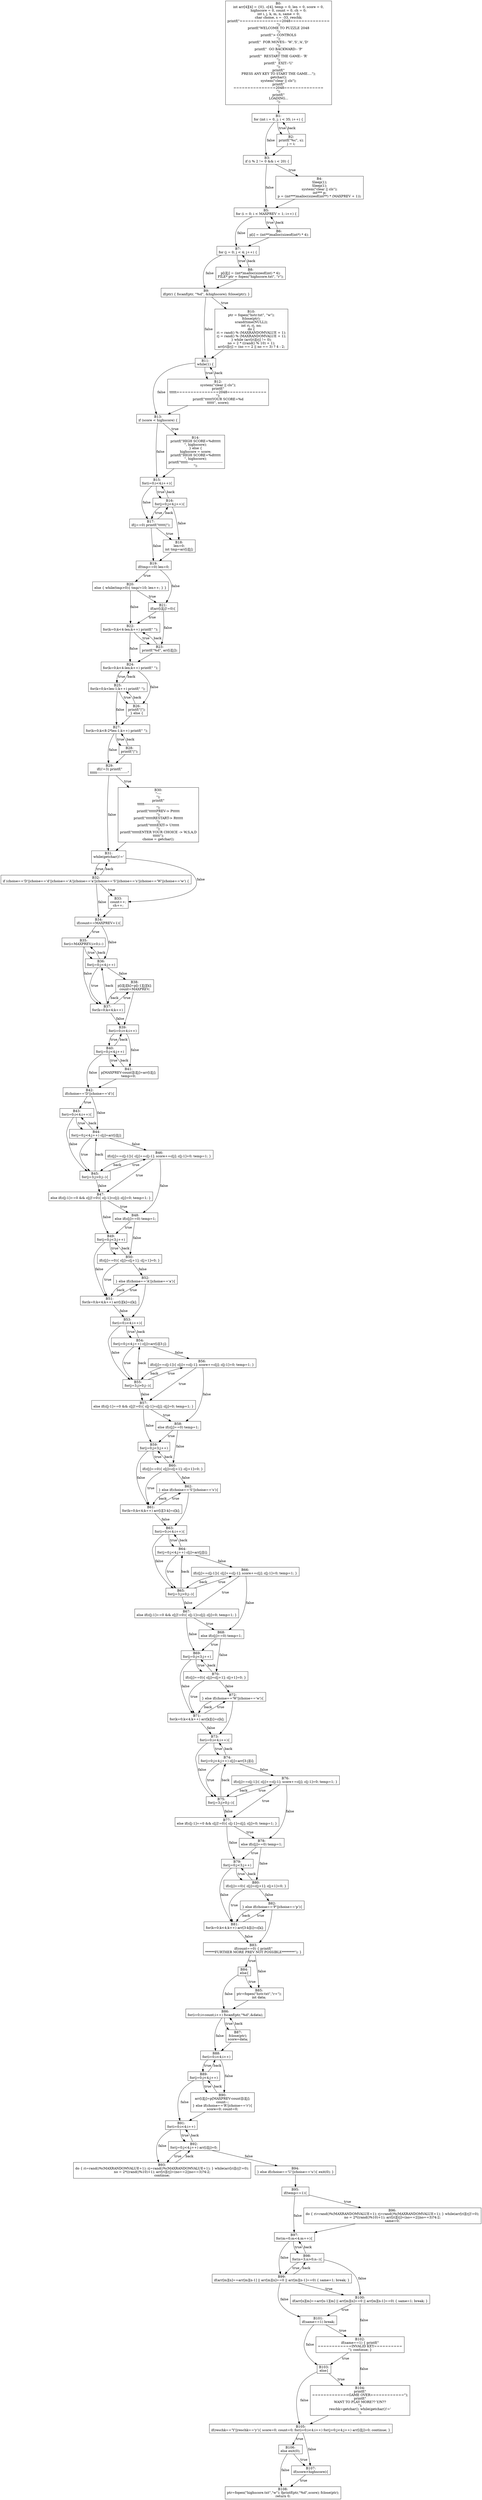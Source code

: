 digraph CFG {
    node [shape=box];
    B0 [label="B0:
int arr[4][4] = {0}, c[4], temp = 0, len = 0, score = 0,
highscore = 0, count = 0, ch = 0;
int i, j, k, m, n, same = 0;
char choise, s = -33, reschk;
printf(\"===============2048==============\n\");
printf(\"WELCOME TO PUZZLE 2048\n\");
printf(\"> CONTROLS\n\");
printf(\"  FOR MOVES:- 'W','S','A','D'\n\");
printf(\"  GO BACKWARD:- 'P'\n\");
printf(\"  RESTART THE GAME:- 'R'\n\");
printf(\"  EXIT:-'U'\n\");
printf(\"\nPRESS ANY KEY TO START THE GAME....\");
getchar();
system(\"clear || cls\");
printf(\"\n===============2048==============\n\");
printf(\"\nLOADING...\n\");"];
    B1 [label="B1:
for (int i = 0, j; i < 35; i++) {"];
    B2 [label="B2:
printf(\"%c\", s);
j = i;"];
    B3 [label="B3:
if (i % 2 != 0 && i < 20) {"];
    B4 [label="B4:
Sleep(1);
Sleep(1);
system(\"clear || cls\");
int*** p;
p = (int***)malloc(sizeof(int**) * (MAXPREV + 1));"];
    B5 [label="B5:
for (i = 0; i < MAXPREV + 1; i++) {"];
    B6 [label="B6:
p[i] = (int**)malloc(sizeof(int*) * 4);"];
    B7 [label="B7:
for (j = 0; j < 4; j++) {"];
    B8 [label="B8:
p[i][j] = (int*)malloc(sizeof(int) * 4);
FILE* ptr = fopen(\"highscore.txt\", \"r\");"];
    B9 [label="B9:
if(ptr) { fscanf(ptr, \"%d\", &highscore); fclose(ptr); }"];
    B10 [label="B10:
ptr = fopen(\"hstr.txt\", \"w\");
fclose(ptr);
srand(time(NULL));
int ri, rj, no;
do {
ri = rand() % (MAXRANDOMVALUE + 1);
rj = rand() % (MAXRANDOMVALUE + 1);
} while (arr[ri][rj] != 0);
no = 2 * ((rand() % 10) + 1);
arr[ri][rj] = (no == 2 || no == 3) ? 4 : 2;"];
    B11 [label="B11:
while(1) {"];
    B12 [label="B12:
system(\"clear || cls\");
printf(\"\n\t\t\t\t\t===============2048==============\n\");
printf(\"\t\t\t\t\tYOUR SCORE=%d\n\t\t\t\t\t\", score);"];
    B13 [label="B13:
if (score < highscore) {"];
    B14 [label="B14:
printf(\"HIGH SCORE=%d\t\t\t\t\t\n\", highscore);
} else {
highscore = score;
printf(\"HIGH SCORE=%d\t\t\t\t\t\n\", highscore);
printf(\"\t\t\t\t\t---------------------------------\n\");"];
    B15 [label="B15:
for(i=0;i<4;i++){"];
    B16 [label="B16:
for(j=0;j<4;j++){"];
    B17 [label="B17:
if(j==0) printf(\"\t\t\t\t\t|\");"];
    B18 [label="B18:
len=0;
int tmp=arr[i][j];"];
    B19 [label="B19:
if(tmp==0) len=0;"];
    B20 [label="B20:
else { while(tmp>0){ tmp/=10; len++; } }"];
    B21 [label="B21:
if(arr[i][j]!=0){"];
    B22 [label="B22:
for(k=0;k<4-len;k++) printf(\" \");"];
    B23 [label="B23:
printf(\"%d\", arr[i][j]);"];
    B24 [label="B24:
for(k=0;k<4-len;k++) printf(\" \");"];
    B25 [label="B25:
for(k=0;k<len-1;k++) printf(\" \");"];
    B26 [label="B26:
printf(\"|\");
} else {"];
    B27 [label="B27:
for(k=0;k<8-2*len-1;k++) printf(\" \");"];
    B28 [label="B28:
printf(\"|\");"];
    B29 [label="B29:
if(i!=3) printf(\"\n\t\t\t\t\t-----------------------------\""];
    B30 [label="B30:
\"----\n\");
printf(\"\n\t\t\t\t\t---------------------------------\n\");
printf(\"\t\t\t\t\tPREV-> P\t\t\t\t\t\n\");
printf(\"\t\t\t\t\tRESTART-> R\t\t\t\t\t\n\");
printf(\"\t\t\t\t\tEXIT-> U\t\t\t\t\t\n\");
printf(\"\t\t\t\t\tENTER YOUR CHOICE -> W,S,A,D\n\t\t\t\t\t\");
choise = getchar();"];
    B31 [label="B31:
while(getchar()!='\n');"];
    B32 [label="B32:
if (choise=='D'||choise=='d'||choise=='A'||choise=='a'||choise=='S'||choise=='s'||choise=='W'||choise=='w') {"];
    B33 [label="B33:
count++;
ch++;"];
    B34 [label="B34:
if(count==MAXPREV+1){"];
    B35 [label="B35:
for(i=MAXPREV;i>0;i--)"];
    B36 [label="B36:
for(j=0;j<4;j++)"];
    B37 [label="B37:
for(k=0;k<4;k++)"];
    B38 [label="B38:
p[i][j][k]=p[i-1][j][k];
count=MAXPREV;"];
    B39 [label="B39:
for(i=0;i<4;i++)"];
    B40 [label="B40:
for(j=0;j<4;j++)"];
    B41 [label="B41:
p[MAXPREV-count][i][j]=arr[i][j];
temp=0;"];
    B42 [label="B42:
if(choise=='D'||choise=='d'){"];
    B43 [label="B43:
for(i=0;i<4;i++){"];
    B44 [label="B44:
for(j=0;j<4;j++) c[j]=arr[i][j];"];
    B45 [label="B45:
for(j=3;j>0;j--){"];
    B46 [label="B46:
if(c[j]==c[j-1]){ c[j]+=c[j-1]; score+=c[j]; c[j-1]=0; temp=1; }"];
    B47 [label="B47:
else if(c[j-1]==0 && c[j]!=0){ c[j-1]=c[j]; c[j]=0; temp=1; }"];
    B48 [label="B48:
else if(c[j]==0) temp=1;"];
    B49 [label="B49:
for(j=0;j<3;j++)"];
    B50 [label="B50:
if(c[j]==0){ c[j]=c[j+1]; c[j+1]=0; }"];
    B51 [label="B51:
for(k=0;k<4;k++) arr[i][k]=c[k];"];
    B52 [label="B52:
} else if(choise=='A'||choise=='a'){"];
    B53 [label="B53:
for(i=0;i<4;i++){"];
    B54 [label="B54:
for(j=0;j<4;j++) c[j]=arr[i][3-j];"];
    B55 [label="B55:
for(j=3;j>0;j--){"];
    B56 [label="B56:
if(c[j]==c[j-1]){ c[j]+=c[j-1]; score+=c[j]; c[j-1]=0; temp=1; }"];
    B57 [label="B57:
else if(c[j-1]==0 && c[j]!=0){ c[j-1]=c[j]; c[j]=0; temp=1; }"];
    B58 [label="B58:
else if(c[j]==0) temp=1;"];
    B59 [label="B59:
for(j=0;j<3;j++)"];
    B60 [label="B60:
if(c[j]==0){ c[j]=c[j+1]; c[j+1]=0; }"];
    B61 [label="B61:
for(k=0;k<4;k++) arr[i][3-k]=c[k];"];
    B62 [label="B62:
} else if(choise=='S'||choise=='s'){"];
    B63 [label="B63:
for(i=0;i<4;i++){"];
    B64 [label="B64:
for(j=0;j<4;j++) c[j]=arr[j][i];"];
    B65 [label="B65:
for(j=3;j>0;j--){"];
    B66 [label="B66:
if(c[j]==c[j-1]){ c[j]+=c[j-1]; score+=c[j]; c[j-1]=0; temp=1; }"];
    B67 [label="B67:
else if(c[j-1]==0 && c[j]!=0){ c[j-1]=c[j]; c[j]=0; temp=1; }"];
    B68 [label="B68:
else if(c[j]==0) temp=1;"];
    B69 [label="B69:
for(j=0;j<3;j++)"];
    B70 [label="B70:
if(c[j]==0){ c[j]=c[j+1]; c[j+1]=0; }"];
    B71 [label="B71:
for(k=0;k<4;k++) arr[k][i]=c[k];"];
    B72 [label="B72:
} else if(choise=='W'||choise=='w'){"];
    B73 [label="B73:
for(i=0;i<4;i++){"];
    B74 [label="B74:
for(j=0;j<4;j++) c[j]=arr[3-j][i];"];
    B75 [label="B75:
for(j=3;j>0;j--){"];
    B76 [label="B76:
if(c[j]==c[j-1]){ c[j]+=c[j-1]; score+=c[j]; c[j-1]=0; temp=1; }"];
    B77 [label="B77:
else if(c[j-1]==0 && c[j]!=0){ c[j-1]=c[j]; c[j]=0; temp=1; }"];
    B78 [label="B78:
else if(c[j]==0) temp=1;"];
    B79 [label="B79:
for(j=0;j<3;j++)"];
    B80 [label="B80:
if(c[j]==0){ c[j]=c[j+1]; c[j+1]=0; }"];
    B81 [label="B81:
for(k=0;k<4;k++) arr[3-k][i]=c[k];"];
    B82 [label="B82:
} else if(choise=='P'||choise=='p'){"];
    B83 [label="B83:
if(count==0) { printf(\"\n******FURTHER MORE PREV NOT POSSIBLE********\"); }"];
    B84 [label="B84:
else{"];
    B85 [label="B85:
ptr=fopen(\"hstr.txt\",\"r+\");
int data;"];
    B86 [label="B86:
for(i=0;i<count;i++) fscanf(ptr,\"%d\",&data);"];
    B87 [label="B87:
fclose(ptr);
score=data;"];
    B88 [label="B88:
for(i=0;i<4;i++)"];
    B89 [label="B89:
for(j=0;j<4;j++)"];
    B90 [label="B90:
arr[i][j]=p[MAXPREV-count][i][j];
count--;
} else if(choise=='R'||choise=='r'){
score=0; count=0;"];
    B91 [label="B91:
for(i=0;i<4;i++)"];
    B92 [label="B92:
for(j=0;j<4;j++) arr[i][j]=0;"];
    B93 [label="B93:
do { ri=rand()%(MAXRANDOMVALUE+1); rj=rand()%(MAXRANDOMVALUE+1); } while(arr[ri][rj]!=0);
no = 2*((rand()%10)+1); arr[ri][rj]=(no==2||no==3)?4:2;
continue;"];
    B94 [label="B94:
} else if(choise=='U'||choise=='u'){ exit(0); }"];
    B95 [label="B95:
if(temp==1){"];
    B96 [label="B96:
do { ri=rand()%(MAXRANDOMVALUE+1); rj=rand()%(MAXRANDOMVALUE+1); } while(arr[ri][rj]!=0);
no = 2*((rand()%10)+1); arr[ri][rj]=(no==2||no==3)?4:2;
same=0;"];
    B97 [label="B97:
for(m=0;m<4;m++){"];
    B98 [label="B98:
for(n=3;n>0;n--){"];
    B99 [label="B99:
if(arr[m][n]==arr[m][n-1] || arr[m][n]==0 || arr[m][n-1]==0) { same=1; break; }"];
    B100 [label="B100:
if(arr[n][m]==arr[n-1][m] || arr[m][n]==0 || arr[m][n-1]==0) { same=1; break; }"];
    B101 [label="B101:
if(same==1) break;"];
    B102 [label="B102:
if(same==1) { printf(\"\n============INVALID KEY==========\n\"); continue; }"];
    B103 [label="B103:
else{"];
    B104 [label="B104:
printf(\"\n=============GAME OVER============\");
printf(\"\nWANT TO PLAY MORE?? Y/N??\n\");
reschk=getchar(); while(getchar()!='\n');"];
    B105 [label="B105:
if(reschk=='Y'||reschk=='y'){ score=0; count=0; for(i=0;i<4;i++) for(j=0;j<4;j++) arr[i][j]=0; continue; }"];
    B106 [label="B106:
else exit(0);"];
    B107 [label="B107:
if(score>highscore){"];
    B108 [label="B108:
ptr=fopen(\"highscore.txt\",\"w\"); fprintf(ptr,\"%d\",score); fclose(ptr);
return 0;"];
    B0 -> B1;
    B1 -> B2 [label="true"];
    B1 -> B3 [label="false"];
    B2 -> B1 [label="back"];
    B2 -> B3;
    B3 -> B4 [label="true"];
    B3 -> B5 [label="false"];
    B4 -> B5;
    B5 -> B6 [label="true"];
    B5 -> B7 [label="false"];
    B6 -> B5 [label="back"];
    B6 -> B7;
    B7 -> B8 [label="true"];
    B7 -> B9 [label="false"];
    B8 -> B7 [label="back"];
    B8 -> B9;
    B9 -> B10 [label="true"];
    B9 -> B11 [label="false"];
    B10 -> B11;
    B11 -> B12 [label="true"];
    B11 -> B13 [label="false"];
    B12 -> B11 [label="back"];
    B12 -> B13;
    B13 -> B14 [label="true"];
    B13 -> B15 [label="false"];
    B14 -> B15;
    B15 -> B16 [label="true"];
    B15 -> B17 [label="false"];
    B16 -> B15 [label="back"];
    B16 -> B17 [label="true"];
    B16 -> B18 [label="false"];
    B17 -> B16 [label="back"];
    B17 -> B18 [label="true"];
    B17 -> B19 [label="false"];
    B18 -> B19;
    B19 -> B20 [label="true"];
    B19 -> B21 [label="false"];
    B20 -> B21 [label="true"];
    B20 -> B22 [label="false"];
    B21 -> B22 [label="true"];
    B21 -> B23 [label="false"];
    B22 -> B23 [label="true"];
    B22 -> B24 [label="false"];
    B23 -> B22 [label="back"];
    B23 -> B24;
    B24 -> B25 [label="true"];
    B24 -> B26 [label="false"];
    B25 -> B24 [label="back"];
    B25 -> B26 [label="true"];
    B25 -> B27 [label="false"];
    B26 -> B25 [label="back"];
    B26 -> B27;
    B27 -> B28 [label="true"];
    B27 -> B29 [label="false"];
    B28 -> B27 [label="back"];
    B28 -> B29;
    B29 -> B30 [label="true"];
    B29 -> B31 [label="false"];
    B30 -> B31;
    B31 -> B32 [label="true"];
    B31 -> B33 [label="false"];
    B32 -> B31 [label="back"];
    B32 -> B33 [label="true"];
    B32 -> B34 [label="false"];
    B33 -> B34;
    B34 -> B35 [label="true"];
    B34 -> B36 [label="false"];
    B35 -> B36 [label="true"];
    B35 -> B37 [label="false"];
    B36 -> B35 [label="back"];
    B36 -> B37 [label="true"];
    B36 -> B38 [label="false"];
    B37 -> B36 [label="back"];
    B37 -> B38 [label="true"];
    B37 -> B39 [label="false"];
    B38 -> B37 [label="back"];
    B38 -> B39;
    B39 -> B40 [label="true"];
    B39 -> B41 [label="false"];
    B40 -> B39 [label="back"];
    B40 -> B41 [label="true"];
    B40 -> B42 [label="false"];
    B41 -> B40 [label="back"];
    B41 -> B42;
    B42 -> B43 [label="true"];
    B42 -> B44 [label="false"];
    B43 -> B44 [label="true"];
    B43 -> B45 [label="false"];
    B44 -> B43 [label="back"];
    B44 -> B45 [label="true"];
    B44 -> B46 [label="false"];
    B45 -> B44 [label="back"];
    B45 -> B46 [label="true"];
    B45 -> B47 [label="false"];
    B46 -> B45 [label="back"];
    B46 -> B47 [label="true"];
    B46 -> B48 [label="false"];
    B47 -> B48 [label="true"];
    B47 -> B49 [label="false"];
    B48 -> B49 [label="true"];
    B48 -> B50 [label="false"];
    B49 -> B50 [label="true"];
    B49 -> B51 [label="false"];
    B50 -> B49 [label="back"];
    B50 -> B51 [label="true"];
    B50 -> B52 [label="false"];
    B51 -> B52 [label="true"];
    B51 -> B53 [label="false"];
    B52 -> B51 [label="back"];
    B52 -> B53;
    B53 -> B54 [label="true"];
    B53 -> B55 [label="false"];
    B54 -> B53 [label="back"];
    B54 -> B55 [label="true"];
    B54 -> B56 [label="false"];
    B55 -> B54 [label="back"];
    B55 -> B56 [label="true"];
    B55 -> B57 [label="false"];
    B56 -> B55 [label="back"];
    B56 -> B57 [label="true"];
    B56 -> B58 [label="false"];
    B57 -> B58 [label="true"];
    B57 -> B59 [label="false"];
    B58 -> B59 [label="true"];
    B58 -> B60 [label="false"];
    B59 -> B60 [label="true"];
    B59 -> B61 [label="false"];
    B60 -> B59 [label="back"];
    B60 -> B61 [label="true"];
    B60 -> B62 [label="false"];
    B61 -> B62 [label="true"];
    B61 -> B63 [label="false"];
    B62 -> B61 [label="back"];
    B62 -> B63;
    B63 -> B64 [label="true"];
    B63 -> B65 [label="false"];
    B64 -> B63 [label="back"];
    B64 -> B65 [label="true"];
    B64 -> B66 [label="false"];
    B65 -> B64 [label="back"];
    B65 -> B66 [label="true"];
    B65 -> B67 [label="false"];
    B66 -> B65 [label="back"];
    B66 -> B67 [label="true"];
    B66 -> B68 [label="false"];
    B67 -> B68 [label="true"];
    B67 -> B69 [label="false"];
    B68 -> B69 [label="true"];
    B68 -> B70 [label="false"];
    B69 -> B70 [label="true"];
    B69 -> B71 [label="false"];
    B70 -> B69 [label="back"];
    B70 -> B71 [label="true"];
    B70 -> B72 [label="false"];
    B71 -> B72 [label="true"];
    B71 -> B73 [label="false"];
    B72 -> B71 [label="back"];
    B72 -> B73;
    B73 -> B74 [label="true"];
    B73 -> B75 [label="false"];
    B74 -> B73 [label="back"];
    B74 -> B75 [label="true"];
    B74 -> B76 [label="false"];
    B75 -> B74 [label="back"];
    B75 -> B76 [label="true"];
    B75 -> B77 [label="false"];
    B76 -> B75 [label="back"];
    B76 -> B77 [label="true"];
    B76 -> B78 [label="false"];
    B77 -> B78 [label="true"];
    B77 -> B79 [label="false"];
    B78 -> B79 [label="true"];
    B78 -> B80 [label="false"];
    B79 -> B80 [label="true"];
    B79 -> B81 [label="false"];
    B80 -> B79 [label="back"];
    B80 -> B81 [label="true"];
    B80 -> B82 [label="false"];
    B81 -> B82 [label="true"];
    B81 -> B83 [label="false"];
    B82 -> B81 [label="back"];
    B82 -> B83;
    B83 -> B84 [label="true"];
    B83 -> B85 [label="false"];
    B84 -> B85 [label="true"];
    B84 -> B86 [label="false"];
    B85 -> B86;
    B86 -> B87 [label="true"];
    B86 -> B88 [label="false"];
    B87 -> B86 [label="back"];
    B87 -> B88;
    B88 -> B89 [label="true"];
    B88 -> B90 [label="false"];
    B89 -> B88 [label="back"];
    B89 -> B90 [label="true"];
    B89 -> B91 [label="false"];
    B90 -> B89 [label="back"];
    B90 -> B91;
    B91 -> B92 [label="true"];
    B91 -> B93 [label="false"];
    B92 -> B91 [label="back"];
    B92 -> B93 [label="true"];
    B92 -> B94 [label="false"];
    B93 -> B92 [label="back"];
    B94 -> B95;
    B95 -> B96 [label="true"];
    B95 -> B97 [label="false"];
    B96 -> B97;
    B97 -> B98 [label="true"];
    B97 -> B99 [label="false"];
    B98 -> B97 [label="back"];
    B98 -> B99 [label="true"];
    B98 -> B100 [label="false"];
    B99 -> B98 [label="back"];
    B99 -> B100 [label="true"];
    B99 -> B101 [label="false"];
    B100 -> B101 [label="true"];
    B100 -> B102 [label="false"];
    B101 -> B102 [label="true"];
    B101 -> B103 [label="false"];
    B102 -> B103 [label="true"];
    B102 -> B104 [label="false"];
    B103 -> B104 [label="true"];
    B103 -> B105 [label="false"];
    B104 -> B105;
    B105 -> B106 [label="true"];
    B105 -> B107 [label="false"];
    B106 -> B107 [label="true"];
    B106 -> B108 [label="false"];
    B107 -> B108 [label="true"];
}